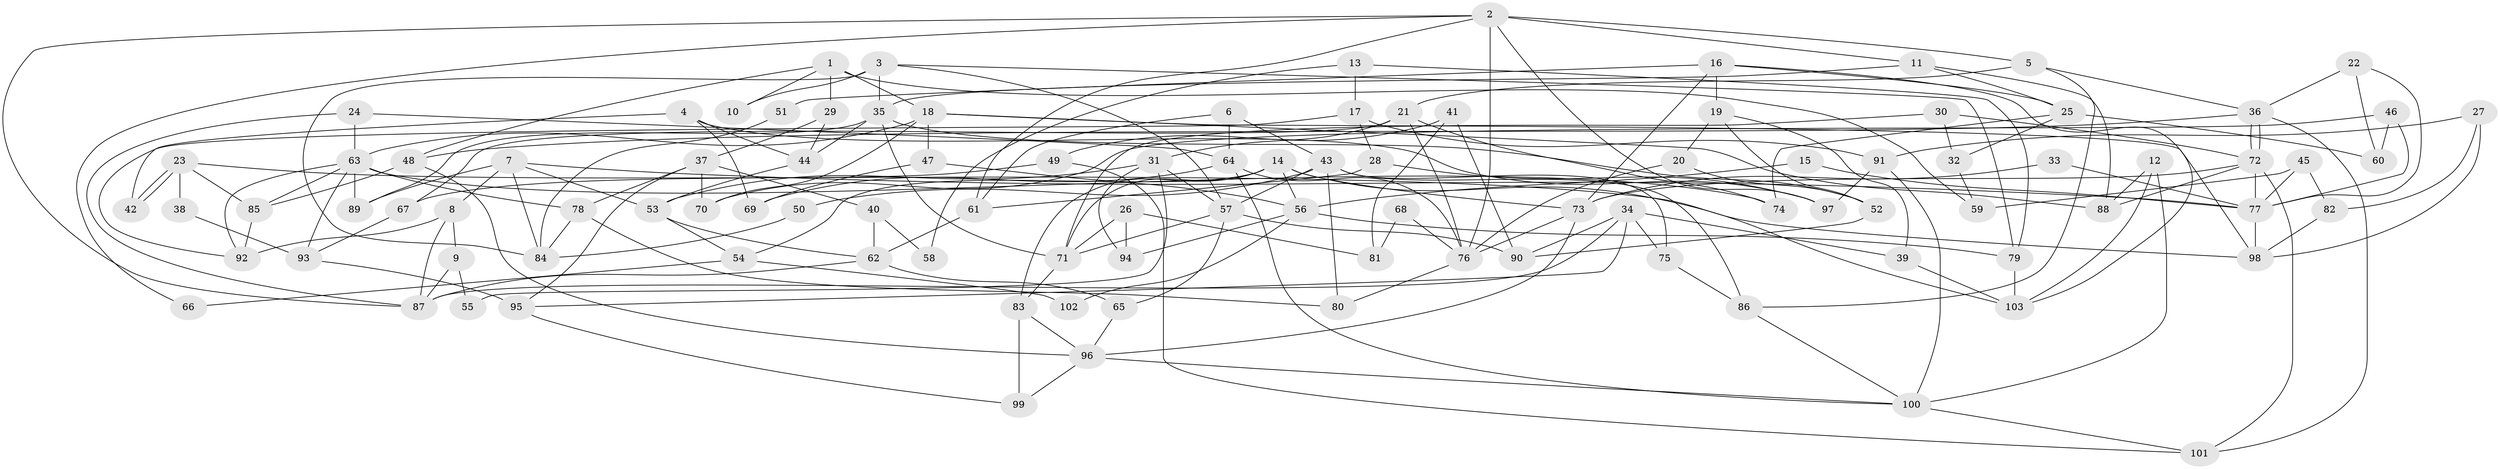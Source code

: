 // Generated by graph-tools (version 1.1) at 2025/14/03/09/25 04:14:55]
// undirected, 103 vertices, 206 edges
graph export_dot {
graph [start="1"]
  node [color=gray90,style=filled];
  1;
  2;
  3;
  4;
  5;
  6;
  7;
  8;
  9;
  10;
  11;
  12;
  13;
  14;
  15;
  16;
  17;
  18;
  19;
  20;
  21;
  22;
  23;
  24;
  25;
  26;
  27;
  28;
  29;
  30;
  31;
  32;
  33;
  34;
  35;
  36;
  37;
  38;
  39;
  40;
  41;
  42;
  43;
  44;
  45;
  46;
  47;
  48;
  49;
  50;
  51;
  52;
  53;
  54;
  55;
  56;
  57;
  58;
  59;
  60;
  61;
  62;
  63;
  64;
  65;
  66;
  67;
  68;
  69;
  70;
  71;
  72;
  73;
  74;
  75;
  76;
  77;
  78;
  79;
  80;
  81;
  82;
  83;
  84;
  85;
  86;
  87;
  88;
  89;
  90;
  91;
  92;
  93;
  94;
  95;
  96;
  97;
  98;
  99;
  100;
  101;
  102;
  103;
  1 -- 29;
  1 -- 18;
  1 -- 10;
  1 -- 48;
  1 -- 59;
  2 -- 5;
  2 -- 76;
  2 -- 11;
  2 -- 61;
  2 -- 66;
  2 -- 87;
  2 -- 97;
  3 -- 35;
  3 -- 57;
  3 -- 10;
  3 -- 79;
  3 -- 84;
  4 -- 69;
  4 -- 97;
  4 -- 42;
  4 -- 44;
  5 -- 86;
  5 -- 36;
  5 -- 21;
  6 -- 61;
  6 -- 64;
  6 -- 43;
  7 -- 84;
  7 -- 77;
  7 -- 8;
  7 -- 53;
  7 -- 89;
  8 -- 87;
  8 -- 9;
  8 -- 92;
  9 -- 87;
  9 -- 55;
  11 -- 35;
  11 -- 25;
  11 -- 88;
  12 -- 88;
  12 -- 100;
  12 -- 103;
  13 -- 79;
  13 -- 17;
  13 -- 58;
  14 -- 71;
  14 -- 103;
  14 -- 54;
  14 -- 56;
  14 -- 73;
  14 -- 83;
  15 -- 77;
  15 -- 56;
  16 -- 103;
  16 -- 73;
  16 -- 19;
  16 -- 25;
  16 -- 51;
  17 -- 28;
  17 -- 92;
  17 -- 91;
  18 -- 63;
  18 -- 98;
  18 -- 47;
  18 -- 70;
  18 -- 88;
  19 -- 20;
  19 -- 39;
  19 -- 52;
  20 -- 76;
  20 -- 52;
  21 -- 76;
  21 -- 31;
  21 -- 67;
  21 -- 74;
  22 -- 36;
  22 -- 77;
  22 -- 60;
  23 -- 42;
  23 -- 42;
  23 -- 85;
  23 -- 38;
  23 -- 98;
  24 -- 63;
  24 -- 87;
  24 -- 64;
  25 -- 32;
  25 -- 60;
  25 -- 74;
  26 -- 71;
  26 -- 94;
  26 -- 81;
  27 -- 91;
  27 -- 98;
  27 -- 82;
  28 -- 61;
  28 -- 97;
  29 -- 37;
  29 -- 44;
  30 -- 71;
  30 -- 72;
  30 -- 32;
  31 -- 53;
  31 -- 55;
  31 -- 57;
  31 -- 94;
  32 -- 59;
  33 -- 73;
  33 -- 77;
  34 -- 90;
  34 -- 87;
  34 -- 39;
  34 -- 75;
  34 -- 95;
  35 -- 71;
  35 -- 89;
  35 -- 44;
  35 -- 52;
  36 -- 72;
  36 -- 72;
  36 -- 48;
  36 -- 101;
  37 -- 70;
  37 -- 78;
  37 -- 40;
  37 -- 95;
  38 -- 93;
  39 -- 103;
  40 -- 62;
  40 -- 58;
  41 -- 49;
  41 -- 90;
  41 -- 81;
  43 -- 75;
  43 -- 50;
  43 -- 57;
  43 -- 80;
  43 -- 86;
  44 -- 53;
  45 -- 59;
  45 -- 82;
  45 -- 77;
  46 -- 77;
  46 -- 60;
  46 -- 70;
  47 -- 56;
  47 -- 69;
  48 -- 96;
  48 -- 85;
  49 -- 101;
  49 -- 67;
  50 -- 84;
  51 -- 84;
  52 -- 90;
  53 -- 54;
  53 -- 62;
  54 -- 66;
  54 -- 102;
  56 -- 79;
  56 -- 94;
  56 -- 102;
  57 -- 65;
  57 -- 71;
  57 -- 90;
  61 -- 62;
  62 -- 65;
  62 -- 87;
  63 -- 92;
  63 -- 74;
  63 -- 78;
  63 -- 85;
  63 -- 89;
  63 -- 93;
  64 -- 100;
  64 -- 69;
  64 -- 76;
  65 -- 96;
  67 -- 93;
  68 -- 81;
  68 -- 76;
  71 -- 83;
  72 -- 88;
  72 -- 73;
  72 -- 77;
  72 -- 101;
  73 -- 76;
  73 -- 96;
  75 -- 86;
  76 -- 80;
  77 -- 98;
  78 -- 80;
  78 -- 84;
  79 -- 103;
  82 -- 98;
  83 -- 99;
  83 -- 96;
  85 -- 92;
  86 -- 100;
  91 -- 100;
  91 -- 97;
  93 -- 95;
  95 -- 99;
  96 -- 99;
  96 -- 100;
  100 -- 101;
}
